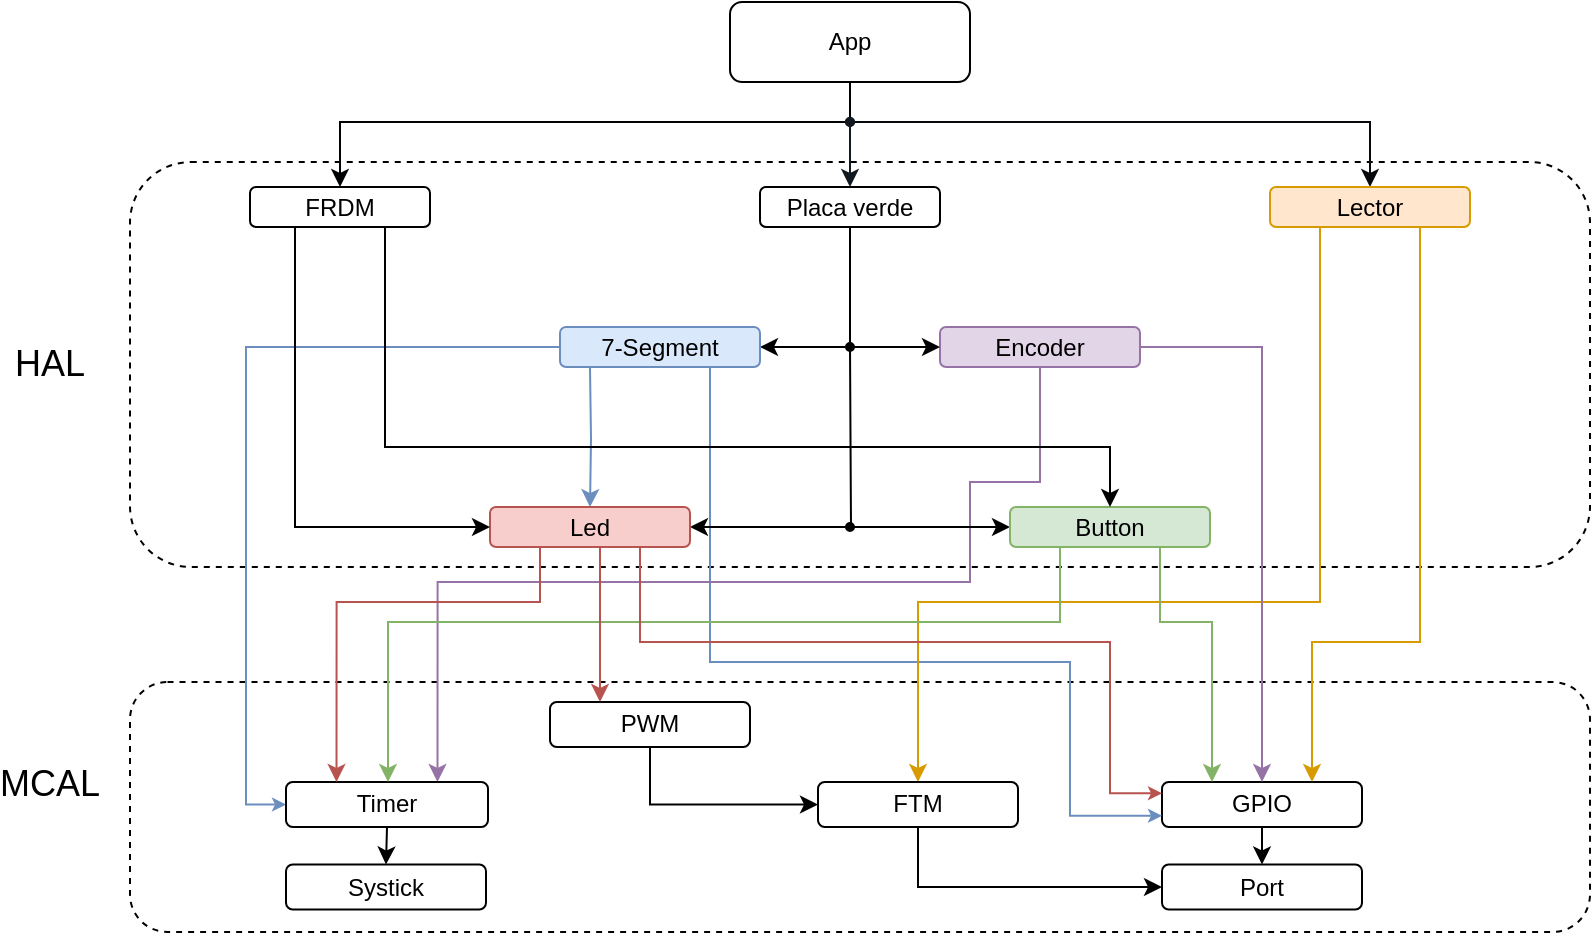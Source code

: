 <mxfile version="13.7.3" type="device"><diagram id="prtHgNgQTEPvFCAcTncT" name="Page-1"><mxGraphModel dx="1221" dy="676" grid="1" gridSize="10" guides="1" tooltips="1" connect="1" arrows="1" fold="1" page="1" pageScale="1" pageWidth="583" pageHeight="827" math="0" shadow="0"><root><mxCell id="0"/><mxCell id="1" parent="0"/><mxCell id="nfxfY6dslgg3h3lbr7RD-2" value="" style="rounded=1;whiteSpace=wrap;html=1;dashed=1;" vertex="1" parent="1"><mxGeometry x="220" y="230" width="730" height="202.5" as="geometry"/></mxCell><mxCell id="nfxfY6dslgg3h3lbr7RD-1" value="" style="rounded=1;whiteSpace=wrap;html=1;dashed=1;" vertex="1" parent="1"><mxGeometry x="220" y="490" width="730" height="125" as="geometry"/></mxCell><mxCell id="nfxfY6dslgg3h3lbr7RD-42" style="edgeStyle=orthogonalEdgeStyle;rounded=0;orthogonalLoop=1;jettySize=auto;html=1;exitX=0.5;exitY=1;exitDx=0;exitDy=0;entryX=0.5;entryY=0;entryDx=0;entryDy=0;startArrow=none;startFill=0;endArrow=classic;endFill=1;fillColor=#dae8fc;strokeColor=#010203;" edge="1" parent="1" source="koEZ6B3lESO1ppr1pW8p-1" target="nfxfY6dslgg3h3lbr7RD-24"><mxGeometry relative="1" as="geometry"><Array as="points"><mxPoint x="580" y="210"/><mxPoint x="325" y="210"/></Array></mxGeometry></mxCell><mxCell id="koEZ6B3lESO1ppr1pW8p-1" value="App" style="rounded=1;whiteSpace=wrap;html=1;" parent="1" vertex="1"><mxGeometry x="520" y="150" width="120" height="40" as="geometry"/></mxCell><mxCell id="nfxfY6dslgg3h3lbr7RD-9" style="edgeStyle=orthogonalEdgeStyle;rounded=0;orthogonalLoop=1;jettySize=auto;html=1;exitX=0.5;exitY=1;exitDx=0;exitDy=0;entryX=0.5;entryY=0;entryDx=0;entryDy=0;" edge="1" parent="1" source="koEZ6B3lESO1ppr1pW8p-4" target="nfxfY6dslgg3h3lbr7RD-3"><mxGeometry relative="1" as="geometry"/></mxCell><mxCell id="koEZ6B3lESO1ppr1pW8p-4" value="GPIO" style="rounded=1;whiteSpace=wrap;html=1;" parent="1" vertex="1"><mxGeometry x="736" y="540" width="100" height="22.5" as="geometry"/></mxCell><mxCell id="nfxfY6dslgg3h3lbr7RD-26" style="edgeStyle=orthogonalEdgeStyle;rounded=0;orthogonalLoop=1;jettySize=auto;html=1;startArrow=classic;startFill=1;endArrow=oval;endFill=1;startSize=6;endSize=4;" edge="1" parent="1" source="koEZ6B3lESO1ppr1pW8p-5"><mxGeometry relative="1" as="geometry"><mxPoint x="580.0" y="322.5" as="targetPoint"/></mxGeometry></mxCell><mxCell id="nfxfY6dslgg3h3lbr7RD-50" style="edgeStyle=orthogonalEdgeStyle;rounded=0;orthogonalLoop=1;jettySize=auto;html=1;entryX=0.5;entryY=0;entryDx=0;entryDy=0;startArrow=none;startFill=0;endArrow=classic;endFill=1;fillColor=#dae8fc;strokeColor=#6c8ebf;" edge="1" parent="1" target="nfxfY6dslgg3h3lbr7RD-20"><mxGeometry relative="1" as="geometry"><mxPoint x="450" y="333" as="sourcePoint"/></mxGeometry></mxCell><mxCell id="nfxfY6dslgg3h3lbr7RD-51" style="edgeStyle=orthogonalEdgeStyle;rounded=0;orthogonalLoop=1;jettySize=auto;html=1;exitX=0.75;exitY=1;exitDx=0;exitDy=0;entryX=0;entryY=0.75;entryDx=0;entryDy=0;startArrow=none;startFill=0;startSize=6;endArrow=classic;endFill=1;endSize=4;strokeColor=#6c8ebf;fillColor=#dae8fc;" edge="1" parent="1" source="koEZ6B3lESO1ppr1pW8p-5" target="koEZ6B3lESO1ppr1pW8p-4"><mxGeometry relative="1" as="geometry"><Array as="points"><mxPoint x="510" y="480"/><mxPoint x="690" y="480"/><mxPoint x="690" y="557"/></Array></mxGeometry></mxCell><mxCell id="nfxfY6dslgg3h3lbr7RD-55" style="edgeStyle=orthogonalEdgeStyle;rounded=0;orthogonalLoop=1;jettySize=auto;html=1;exitX=0;exitY=0.5;exitDx=0;exitDy=0;entryX=0;entryY=0.5;entryDx=0;entryDy=0;startArrow=none;startFill=0;startSize=6;endArrow=classic;endFill=1;endSize=4;strokeColor=#6c8ebf;fillColor=#dae8fc;" edge="1" parent="1" source="koEZ6B3lESO1ppr1pW8p-5" target="nfxfY6dslgg3h3lbr7RD-4"><mxGeometry relative="1" as="geometry"/></mxCell><mxCell id="koEZ6B3lESO1ppr1pW8p-5" value="7-Segment" style="rounded=1;whiteSpace=wrap;html=1;fillColor=#dae8fc;strokeColor=#6c8ebf;" parent="1" vertex="1"><mxGeometry x="435" y="312.5" width="100" height="20" as="geometry"/></mxCell><mxCell id="nfxfY6dslgg3h3lbr7RD-39" style="edgeStyle=orthogonalEdgeStyle;rounded=0;orthogonalLoop=1;jettySize=auto;html=1;exitX=0.75;exitY=1;exitDx=0;exitDy=0;entryX=0.75;entryY=0;entryDx=0;entryDy=0;startArrow=none;startFill=0;endArrow=classic;endFill=1;fillColor=#ffe6cc;strokeColor=#d79b00;" edge="1" parent="1" source="koEZ6B3lESO1ppr1pW8p-6" target="koEZ6B3lESO1ppr1pW8p-4"><mxGeometry relative="1" as="geometry"><Array as="points"><mxPoint x="865" y="470"/><mxPoint x="811" y="470"/></Array></mxGeometry></mxCell><mxCell id="nfxfY6dslgg3h3lbr7RD-40" style="edgeStyle=orthogonalEdgeStyle;rounded=0;orthogonalLoop=1;jettySize=auto;html=1;exitX=0.25;exitY=1;exitDx=0;exitDy=0;startArrow=none;startFill=0;endArrow=classic;endFill=1;fillColor=#ffe6cc;strokeColor=#d79b00;" edge="1" parent="1" source="koEZ6B3lESO1ppr1pW8p-6" target="nfxfY6dslgg3h3lbr7RD-5"><mxGeometry relative="1" as="geometry"><Array as="points"><mxPoint x="815" y="450"/><mxPoint x="614" y="450"/></Array></mxGeometry></mxCell><mxCell id="nfxfY6dslgg3h3lbr7RD-45" style="edgeStyle=orthogonalEdgeStyle;rounded=0;orthogonalLoop=1;jettySize=auto;html=1;exitX=0.5;exitY=0;exitDx=0;exitDy=0;startArrow=classic;startFill=1;endArrow=oval;endFill=1;fillColor=#dae8fc;startSize=6;endSize=4;strokeColor=#07090D;" edge="1" parent="1" source="koEZ6B3lESO1ppr1pW8p-6"><mxGeometry relative="1" as="geometry"><mxPoint x="580" y="210" as="targetPoint"/><Array as="points"><mxPoint x="840" y="210"/></Array></mxGeometry></mxCell><mxCell id="koEZ6B3lESO1ppr1pW8p-6" value="Lector" style="rounded=1;whiteSpace=wrap;html=1;fillColor=#ffe6cc;strokeColor=#d79b00;" parent="1" vertex="1"><mxGeometry x="790" y="242.5" width="100" height="20" as="geometry"/></mxCell><mxCell id="koEZ6B3lESO1ppr1pW8p-7" value="Systick" style="rounded=1;whiteSpace=wrap;html=1;" parent="1" vertex="1"><mxGeometry x="298" y="581.25" width="100" height="22.5" as="geometry"/></mxCell><mxCell id="nfxfY6dslgg3h3lbr7RD-47" style="edgeStyle=orthogonalEdgeStyle;rounded=0;orthogonalLoop=1;jettySize=auto;html=1;exitX=0.5;exitY=1;exitDx=0;exitDy=0;entryX=0.75;entryY=0;entryDx=0;entryDy=0;startArrow=none;startFill=0;endArrow=classic;endFill=1;fillColor=#e1d5e7;strokeColor=#9673a6;" edge="1" parent="1" source="koEZ6B3lESO1ppr1pW8p-8" target="nfxfY6dslgg3h3lbr7RD-4"><mxGeometry relative="1" as="geometry"><Array as="points"><mxPoint x="675" y="390"/><mxPoint x="640" y="390"/><mxPoint x="640" y="440"/><mxPoint x="374" y="440"/></Array></mxGeometry></mxCell><mxCell id="nfxfY6dslgg3h3lbr7RD-49" style="edgeStyle=orthogonalEdgeStyle;rounded=0;orthogonalLoop=1;jettySize=auto;html=1;exitX=1;exitY=0.5;exitDx=0;exitDy=0;entryX=0.5;entryY=0;entryDx=0;entryDy=0;startArrow=none;startFill=0;endArrow=classic;endFill=1;fillColor=#e1d5e7;strokeColor=#9673a6;" edge="1" parent="1" source="koEZ6B3lESO1ppr1pW8p-8" target="koEZ6B3lESO1ppr1pW8p-4"><mxGeometry relative="1" as="geometry"/></mxCell><mxCell id="koEZ6B3lESO1ppr1pW8p-8" value="Encoder" style="rounded=1;whiteSpace=wrap;html=1;fillColor=#e1d5e7;strokeColor=#9673a6;" parent="1" vertex="1"><mxGeometry x="625" y="312.5" width="100" height="20" as="geometry"/></mxCell><mxCell id="nfxfY6dslgg3h3lbr7RD-25" style="edgeStyle=orthogonalEdgeStyle;rounded=0;orthogonalLoop=1;jettySize=auto;html=1;exitX=0.5;exitY=1;exitDx=0;exitDy=0;entryX=0;entryY=0.5;entryDx=0;entryDy=0;startArrow=none;startFill=0;endArrow=classic;endFill=1;" edge="1" parent="1" source="koEZ6B3lESO1ppr1pW8p-9" target="koEZ6B3lESO1ppr1pW8p-8"><mxGeometry relative="1" as="geometry"/></mxCell><mxCell id="nfxfY6dslgg3h3lbr7RD-46" style="edgeStyle=orthogonalEdgeStyle;rounded=0;orthogonalLoop=1;jettySize=auto;html=1;exitX=0.5;exitY=0;exitDx=0;exitDy=0;startArrow=classic;startFill=1;endArrow=oval;endFill=1;fillColor=#dae8fc;startSize=6;endSize=4;strokeColor=#131921;" edge="1" parent="1" source="koEZ6B3lESO1ppr1pW8p-9"><mxGeometry relative="1" as="geometry"><mxPoint x="580" y="210" as="targetPoint"/></mxGeometry></mxCell><mxCell id="koEZ6B3lESO1ppr1pW8p-9" value="Placa verde" style="rounded=1;whiteSpace=wrap;html=1;" parent="1" vertex="1"><mxGeometry x="535" y="242.5" width="90" height="20" as="geometry"/></mxCell><mxCell id="koEZ6B3lESO1ppr1pW8p-11" value="&lt;font style=&quot;font-size: 18px&quot;&gt;MCAL&lt;/font&gt;" style="text;html=1;strokeColor=none;fillColor=none;align=center;verticalAlign=middle;whiteSpace=wrap;rounded=0;" parent="1" vertex="1"><mxGeometry x="160" y="531.25" width="40" height="20" as="geometry"/></mxCell><mxCell id="koEZ6B3lESO1ppr1pW8p-12" value="&lt;font style=&quot;font-size: 18px&quot;&gt;HAL&lt;/font&gt;" style="text;html=1;strokeColor=none;fillColor=none;align=center;verticalAlign=middle;whiteSpace=wrap;rounded=0;" parent="1" vertex="1"><mxGeometry x="160" y="321.25" width="40" height="20" as="geometry"/></mxCell><mxCell id="nfxfY6dslgg3h3lbr7RD-3" value="Port" style="rounded=1;whiteSpace=wrap;html=1;" vertex="1" parent="1"><mxGeometry x="736" y="581.25" width="100" height="22.5" as="geometry"/></mxCell><mxCell id="nfxfY6dslgg3h3lbr7RD-10" style="edgeStyle=orthogonalEdgeStyle;rounded=0;orthogonalLoop=1;jettySize=auto;html=1;exitX=0.5;exitY=1;exitDx=0;exitDy=0;entryX=0.5;entryY=0;entryDx=0;entryDy=0;" edge="1" parent="1" source="nfxfY6dslgg3h3lbr7RD-4" target="koEZ6B3lESO1ppr1pW8p-7"><mxGeometry relative="1" as="geometry"/></mxCell><mxCell id="nfxfY6dslgg3h3lbr7RD-4" value="Timer" style="rounded=1;whiteSpace=wrap;html=1;" vertex="1" parent="1"><mxGeometry x="298" y="540" width="101" height="22.5" as="geometry"/></mxCell><mxCell id="nfxfY6dslgg3h3lbr7RD-11" style="edgeStyle=orthogonalEdgeStyle;rounded=0;orthogonalLoop=1;jettySize=auto;html=1;exitX=0.5;exitY=1;exitDx=0;exitDy=0;entryX=0;entryY=0.5;entryDx=0;entryDy=0;" edge="1" parent="1" source="nfxfY6dslgg3h3lbr7RD-5" target="nfxfY6dslgg3h3lbr7RD-3"><mxGeometry relative="1" as="geometry"/></mxCell><mxCell id="nfxfY6dslgg3h3lbr7RD-5" value="FTM" style="rounded=1;whiteSpace=wrap;html=1;" vertex="1" parent="1"><mxGeometry x="564" y="540" width="100" height="22.5" as="geometry"/></mxCell><mxCell id="nfxfY6dslgg3h3lbr7RD-17" style="edgeStyle=orthogonalEdgeStyle;rounded=0;orthogonalLoop=1;jettySize=auto;html=1;exitX=0.5;exitY=1;exitDx=0;exitDy=0;entryX=0;entryY=0.5;entryDx=0;entryDy=0;startArrow=none;startFill=0;endArrow=classic;endFill=1;" edge="1" parent="1" source="nfxfY6dslgg3h3lbr7RD-6" target="nfxfY6dslgg3h3lbr7RD-5"><mxGeometry relative="1" as="geometry"/></mxCell><mxCell id="nfxfY6dslgg3h3lbr7RD-6" value="PWM" style="rounded=1;whiteSpace=wrap;html=1;" vertex="1" parent="1"><mxGeometry x="430" y="500" width="100" height="22.5" as="geometry"/></mxCell><mxCell id="nfxfY6dslgg3h3lbr7RD-28" style="edgeStyle=orthogonalEdgeStyle;rounded=0;orthogonalLoop=1;jettySize=auto;html=1;exitX=0;exitY=0.5;exitDx=0;exitDy=0;startArrow=classic;startFill=1;endArrow=oval;endFill=1;endSize=4;" edge="1" parent="1" source="nfxfY6dslgg3h3lbr7RD-19"><mxGeometry relative="1" as="geometry"><mxPoint x="580" y="412.5" as="targetPoint"/></mxGeometry></mxCell><mxCell id="nfxfY6dslgg3h3lbr7RD-34" style="edgeStyle=orthogonalEdgeStyle;rounded=0;orthogonalLoop=1;jettySize=auto;html=1;exitX=0.75;exitY=1;exitDx=0;exitDy=0;entryX=0.25;entryY=0;entryDx=0;entryDy=0;startArrow=none;startFill=0;endArrow=classic;endFill=1;fillColor=#d5e8d4;strokeColor=#82b366;" edge="1" parent="1" source="nfxfY6dslgg3h3lbr7RD-19" target="koEZ6B3lESO1ppr1pW8p-4"><mxGeometry relative="1" as="geometry"><Array as="points"><mxPoint x="735" y="460"/><mxPoint x="761" y="460"/></Array></mxGeometry></mxCell><mxCell id="nfxfY6dslgg3h3lbr7RD-38" style="edgeStyle=orthogonalEdgeStyle;rounded=0;orthogonalLoop=1;jettySize=auto;html=1;exitX=0.25;exitY=1;exitDx=0;exitDy=0;startArrow=none;startFill=0;endArrow=classic;endFill=1;fillColor=#d5e8d4;strokeColor=#82b366;" edge="1" parent="1" source="nfxfY6dslgg3h3lbr7RD-19" target="nfxfY6dslgg3h3lbr7RD-4"><mxGeometry relative="1" as="geometry"><Array as="points"><mxPoint x="685" y="460"/><mxPoint x="349" y="460"/></Array></mxGeometry></mxCell><mxCell id="nfxfY6dslgg3h3lbr7RD-19" value="Button" style="rounded=1;whiteSpace=wrap;html=1;fillColor=#d5e8d4;strokeColor=#82b366;" vertex="1" parent="1"><mxGeometry x="660" y="402.5" width="100" height="20" as="geometry"/></mxCell><mxCell id="nfxfY6dslgg3h3lbr7RD-27" style="edgeStyle=orthogonalEdgeStyle;rounded=0;orthogonalLoop=1;jettySize=auto;html=1;exitX=1;exitY=0.5;exitDx=0;exitDy=0;startArrow=classic;startFill=1;endArrow=none;endFill=0;" edge="1" parent="1" source="nfxfY6dslgg3h3lbr7RD-20"><mxGeometry relative="1" as="geometry"><mxPoint x="580.0" y="322.5" as="targetPoint"/></mxGeometry></mxCell><mxCell id="nfxfY6dslgg3h3lbr7RD-36" style="edgeStyle=orthogonalEdgeStyle;rounded=0;orthogonalLoop=1;jettySize=auto;html=1;exitX=0.5;exitY=1;exitDx=0;exitDy=0;entryX=0.25;entryY=0;entryDx=0;entryDy=0;startArrow=none;startFill=0;endArrow=classic;endFill=1;fillColor=#f8cecc;strokeColor=#b85450;" edge="1" parent="1" source="nfxfY6dslgg3h3lbr7RD-20" target="nfxfY6dslgg3h3lbr7RD-6"><mxGeometry relative="1" as="geometry"><Array as="points"><mxPoint x="455" y="423"/></Array></mxGeometry></mxCell><mxCell id="nfxfY6dslgg3h3lbr7RD-37" style="edgeStyle=orthogonalEdgeStyle;rounded=0;orthogonalLoop=1;jettySize=auto;html=1;exitX=0.25;exitY=1;exitDx=0;exitDy=0;entryX=0.25;entryY=0;entryDx=0;entryDy=0;startArrow=none;startFill=0;endArrow=classic;endFill=1;fillColor=#f8cecc;strokeColor=#b85450;" edge="1" parent="1" source="nfxfY6dslgg3h3lbr7RD-20" target="nfxfY6dslgg3h3lbr7RD-4"><mxGeometry relative="1" as="geometry"><Array as="points"><mxPoint x="425" y="450"/><mxPoint x="323" y="450"/></Array></mxGeometry></mxCell><mxCell id="nfxfY6dslgg3h3lbr7RD-54" style="edgeStyle=orthogonalEdgeStyle;rounded=0;orthogonalLoop=1;jettySize=auto;html=1;exitX=0.75;exitY=1;exitDx=0;exitDy=0;entryX=0;entryY=0.25;entryDx=0;entryDy=0;startArrow=none;startFill=0;startSize=6;endArrow=classic;endFill=1;endSize=4;strokeColor=#b85450;fillColor=#f8cecc;" edge="1" parent="1" source="nfxfY6dslgg3h3lbr7RD-20" target="koEZ6B3lESO1ppr1pW8p-4"><mxGeometry relative="1" as="geometry"><Array as="points"><mxPoint x="475" y="470"/><mxPoint x="710" y="470"/><mxPoint x="710" y="546"/></Array></mxGeometry></mxCell><mxCell id="nfxfY6dslgg3h3lbr7RD-20" value="Led" style="rounded=1;whiteSpace=wrap;html=1;fillColor=#f8cecc;strokeColor=#b85450;" vertex="1" parent="1"><mxGeometry x="400" y="402.5" width="100" height="20" as="geometry"/></mxCell><mxCell id="nfxfY6dslgg3h3lbr7RD-31" style="edgeStyle=orthogonalEdgeStyle;rounded=0;orthogonalLoop=1;jettySize=auto;html=1;exitX=0.25;exitY=1;exitDx=0;exitDy=0;entryX=0;entryY=0.5;entryDx=0;entryDy=0;startArrow=none;startFill=0;endArrow=classic;endFill=1;" edge="1" parent="1" source="nfxfY6dslgg3h3lbr7RD-24" target="nfxfY6dslgg3h3lbr7RD-20"><mxGeometry relative="1" as="geometry"/></mxCell><mxCell id="nfxfY6dslgg3h3lbr7RD-32" style="edgeStyle=orthogonalEdgeStyle;rounded=0;orthogonalLoop=1;jettySize=auto;html=1;exitX=0.75;exitY=1;exitDx=0;exitDy=0;entryX=0.5;entryY=0;entryDx=0;entryDy=0;startArrow=none;startFill=0;endArrow=classic;endFill=1;" edge="1" parent="1" source="nfxfY6dslgg3h3lbr7RD-24" target="nfxfY6dslgg3h3lbr7RD-19"><mxGeometry relative="1" as="geometry"><Array as="points"><mxPoint x="348" y="372.5"/><mxPoint x="710" y="372.5"/></Array></mxGeometry></mxCell><mxCell id="nfxfY6dslgg3h3lbr7RD-24" value="FRDM" style="rounded=1;whiteSpace=wrap;html=1;" vertex="1" parent="1"><mxGeometry x="280" y="242.5" width="90" height="20" as="geometry"/></mxCell></root></mxGraphModel></diagram></mxfile>